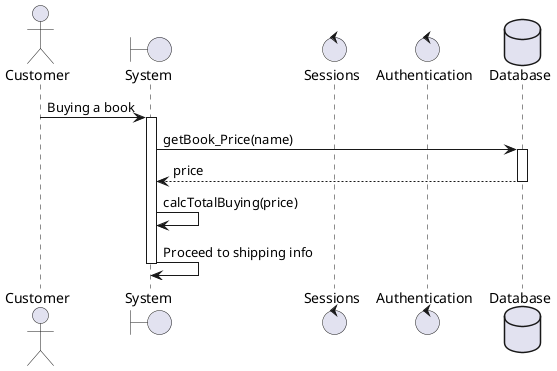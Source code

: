 @startuml buying
actor Customer
boundary "System" as system
control "Sessions" as sessions
control "Authentication" as auth
database "Database" as db
Customer -> system: Buying a book
activate system
system -> db: getBook_Price(name)
activate db
db --> system: price
deactivate db
system -> system: calcTotalBuying(price)
system -> system: Proceed to shipping info
deactivate system
@enduml